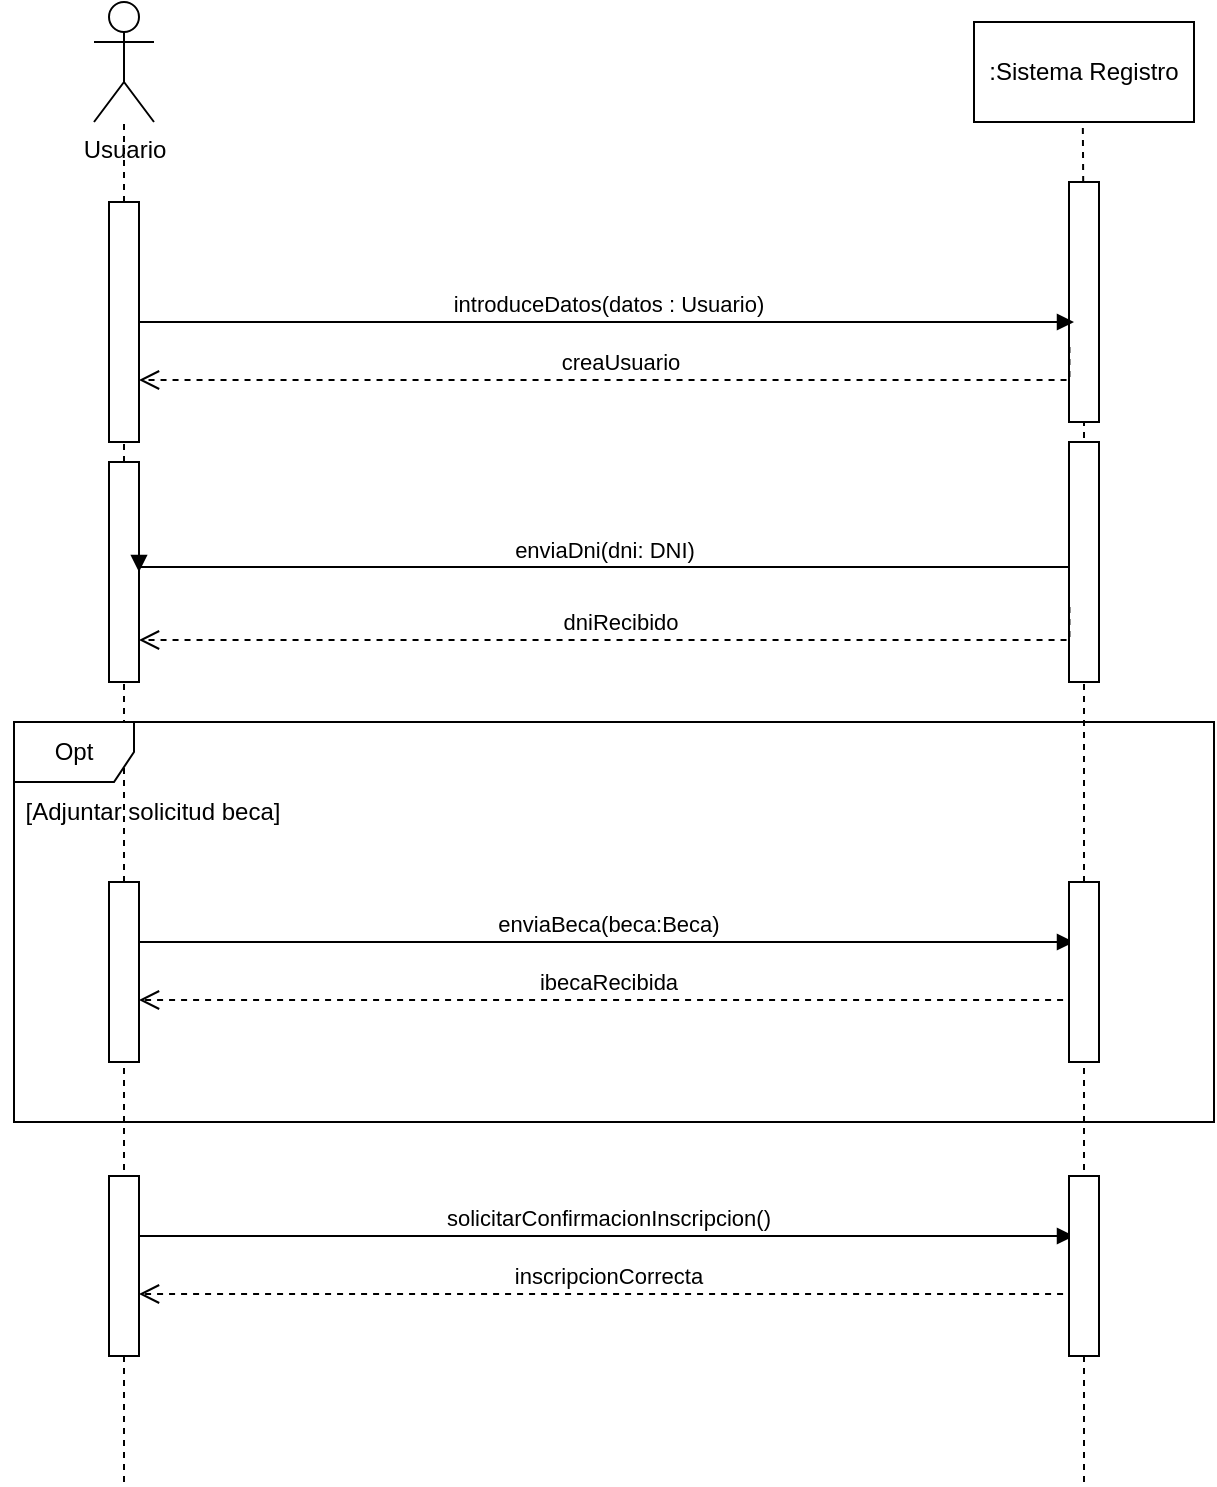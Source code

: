 <mxfile version="21.6.1" type="device">
  <diagram name="Página-1" id="Y6Cs0_rvZzEhtnySzhsM">
    <mxGraphModel dx="1996" dy="1164" grid="1" gridSize="10" guides="1" tooltips="1" connect="1" arrows="1" fold="1" page="1" pageScale="1" pageWidth="1169" pageHeight="827" math="0" shadow="0">
      <root>
        <mxCell id="0" />
        <mxCell id="1" parent="0" />
        <mxCell id="cuf8XG4ID9W9kI1MMQv6-1" value="Usuario" style="shape=umlActor;verticalLabelPosition=bottom;verticalAlign=top;html=1;outlineConnect=0;" vertex="1" parent="1">
          <mxGeometry x="160" y="240" width="30" height="60" as="geometry" />
        </mxCell>
        <mxCell id="cuf8XG4ID9W9kI1MMQv6-2" value="" style="endArrow=none;dashed=1;html=1;rounded=0;" edge="1" parent="1" source="cuf8XG4ID9W9kI1MMQv6-6" target="cuf8XG4ID9W9kI1MMQv6-1">
          <mxGeometry width="50" height="50" relative="1" as="geometry">
            <mxPoint x="175" y="700" as="sourcePoint" />
            <mxPoint x="170" y="330" as="targetPoint" />
          </mxGeometry>
        </mxCell>
        <mxCell id="cuf8XG4ID9W9kI1MMQv6-3" value=":Sistema Registro" style="html=1;whiteSpace=wrap;" vertex="1" parent="1">
          <mxGeometry x="600" y="250" width="110" height="50" as="geometry" />
        </mxCell>
        <mxCell id="cuf8XG4ID9W9kI1MMQv6-4" value="" style="endArrow=none;dashed=1;html=1;rounded=0;" edge="1" parent="1" source="cuf8XG4ID9W9kI1MMQv6-8">
          <mxGeometry width="50" height="50" relative="1" as="geometry">
            <mxPoint x="654.41" y="700" as="sourcePoint" />
            <mxPoint x="654.41" y="300" as="targetPoint" />
          </mxGeometry>
        </mxCell>
        <mxCell id="cuf8XG4ID9W9kI1MMQv6-5" value="" style="endArrow=none;dashed=1;html=1;rounded=0;" edge="1" parent="1" target="cuf8XG4ID9W9kI1MMQv6-6">
          <mxGeometry width="50" height="50" relative="1" as="geometry">
            <mxPoint x="175" y="980" as="sourcePoint" />
            <mxPoint x="175" y="300" as="targetPoint" />
          </mxGeometry>
        </mxCell>
        <mxCell id="cuf8XG4ID9W9kI1MMQv6-6" value="" style="rounded=0;whiteSpace=wrap;html=1;" vertex="1" parent="1">
          <mxGeometry x="167.5" y="340" width="15" height="120" as="geometry" />
        </mxCell>
        <mxCell id="cuf8XG4ID9W9kI1MMQv6-7" value="" style="endArrow=none;dashed=1;html=1;rounded=0;" edge="1" parent="1" target="cuf8XG4ID9W9kI1MMQv6-8">
          <mxGeometry width="50" height="50" relative="1" as="geometry">
            <mxPoint x="655" y="620" as="sourcePoint" />
            <mxPoint x="654.41" y="300" as="targetPoint" />
          </mxGeometry>
        </mxCell>
        <mxCell id="cuf8XG4ID9W9kI1MMQv6-8" value="" style="rounded=0;whiteSpace=wrap;html=1;" vertex="1" parent="1">
          <mxGeometry x="647.5" y="330" width="15" height="120" as="geometry" />
        </mxCell>
        <mxCell id="cuf8XG4ID9W9kI1MMQv6-9" value="introduceDatos(datos : Usuario)" style="html=1;verticalAlign=bottom;endArrow=block;edgeStyle=elbowEdgeStyle;elbow=vertical;curved=0;rounded=0;" edge="1" parent="1" source="cuf8XG4ID9W9kI1MMQv6-6">
          <mxGeometry width="80" relative="1" as="geometry">
            <mxPoint x="360" y="400" as="sourcePoint" />
            <mxPoint x="650" y="400" as="targetPoint" />
          </mxGeometry>
        </mxCell>
        <mxCell id="cuf8XG4ID9W9kI1MMQv6-10" value="creaUsuario" style="html=1;verticalAlign=bottom;endArrow=open;dashed=1;endSize=8;edgeStyle=elbowEdgeStyle;elbow=vertical;curved=0;rounded=0;exitX=0.014;exitY=0.687;exitDx=0;exitDy=0;exitPerimeter=0;" edge="1" parent="1" source="cuf8XG4ID9W9kI1MMQv6-8" target="cuf8XG4ID9W9kI1MMQv6-6">
          <mxGeometry relative="1" as="geometry">
            <mxPoint x="630" y="420" as="sourcePoint" />
            <mxPoint x="370" y="470.31" as="targetPoint" />
            <Array as="points">
              <mxPoint x="630" y="429" />
            </Array>
          </mxGeometry>
        </mxCell>
        <mxCell id="cuf8XG4ID9W9kI1MMQv6-11" value="" style="rounded=0;whiteSpace=wrap;html=1;" vertex="1" parent="1">
          <mxGeometry x="167.5" y="680" width="15" height="90" as="geometry" />
        </mxCell>
        <mxCell id="cuf8XG4ID9W9kI1MMQv6-13" value="enviaBeca(beca:Beca)" style="html=1;verticalAlign=bottom;endArrow=block;edgeStyle=elbowEdgeStyle;elbow=vertical;curved=0;rounded=0;" edge="1" parent="1" source="cuf8XG4ID9W9kI1MMQv6-11">
          <mxGeometry width="80" relative="1" as="geometry">
            <mxPoint x="360" y="710" as="sourcePoint" />
            <mxPoint x="650" y="710" as="targetPoint" />
          </mxGeometry>
        </mxCell>
        <mxCell id="cuf8XG4ID9W9kI1MMQv6-14" value="ibecaRecibida" style="html=1;verticalAlign=bottom;endArrow=open;dashed=1;endSize=8;edgeStyle=elbowEdgeStyle;elbow=vertical;curved=0;rounded=0;exitX=0.014;exitY=0.687;exitDx=0;exitDy=0;exitPerimeter=0;" edge="1" parent="1" source="cuf8XG4ID9W9kI1MMQv6-12" target="cuf8XG4ID9W9kI1MMQv6-11">
          <mxGeometry relative="1" as="geometry">
            <mxPoint x="630" y="730" as="sourcePoint" />
            <mxPoint x="370" y="780.31" as="targetPoint" />
            <Array as="points">
              <mxPoint x="630" y="739" />
            </Array>
          </mxGeometry>
        </mxCell>
        <mxCell id="cuf8XG4ID9W9kI1MMQv6-15" value="Opt" style="shape=umlFrame;whiteSpace=wrap;html=1;pointerEvents=0;" vertex="1" parent="1">
          <mxGeometry x="120" y="600" width="600" height="200" as="geometry" />
        </mxCell>
        <mxCell id="cuf8XG4ID9W9kI1MMQv6-16" value="[Adjuntar solicitud beca]" style="text;html=1;align=center;verticalAlign=middle;resizable=0;points=[];autosize=1;strokeColor=none;fillColor=none;" vertex="1" parent="1">
          <mxGeometry x="113.5" y="630" width="150" height="30" as="geometry" />
        </mxCell>
        <mxCell id="cuf8XG4ID9W9kI1MMQv6-23" value="" style="endArrow=none;dashed=1;html=1;rounded=0;" edge="1" parent="1">
          <mxGeometry width="50" height="50" relative="1" as="geometry">
            <mxPoint x="655" y="980" as="sourcePoint" />
            <mxPoint x="655" y="610" as="targetPoint" />
          </mxGeometry>
        </mxCell>
        <mxCell id="cuf8XG4ID9W9kI1MMQv6-12" value="" style="rounded=0;whiteSpace=wrap;html=1;" vertex="1" parent="1">
          <mxGeometry x="647.5" y="680" width="15" height="90" as="geometry" />
        </mxCell>
        <mxCell id="cuf8XG4ID9W9kI1MMQv6-24" value="" style="rounded=0;whiteSpace=wrap;html=1;" vertex="1" parent="1">
          <mxGeometry x="167.5" y="470" width="15" height="110" as="geometry" />
        </mxCell>
        <mxCell id="cuf8XG4ID9W9kI1MMQv6-25" value="" style="rounded=0;whiteSpace=wrap;html=1;" vertex="1" parent="1">
          <mxGeometry x="647.5" y="460" width="15" height="120" as="geometry" />
        </mxCell>
        <mxCell id="cuf8XG4ID9W9kI1MMQv6-26" value="enviaDni(dni: DNI)" style="html=1;verticalAlign=bottom;endArrow=block;edgeStyle=elbowEdgeStyle;elbow=vertical;curved=0;rounded=0;exitX=0;exitY=0.5;exitDx=0;exitDy=0;entryX=1;entryY=0.5;entryDx=0;entryDy=0;" edge="1" source="cuf8XG4ID9W9kI1MMQv6-25" parent="1" target="cuf8XG4ID9W9kI1MMQv6-24">
          <mxGeometry width="80" relative="1" as="geometry">
            <mxPoint x="360" y="530" as="sourcePoint" />
            <mxPoint x="280" y="500" as="targetPoint" />
          </mxGeometry>
        </mxCell>
        <mxCell id="cuf8XG4ID9W9kI1MMQv6-27" value="dniRecibido" style="html=1;verticalAlign=bottom;endArrow=open;dashed=1;endSize=8;edgeStyle=elbowEdgeStyle;elbow=vertical;curved=0;rounded=0;exitX=0.014;exitY=0.687;exitDx=0;exitDy=0;exitPerimeter=0;" edge="1" source="cuf8XG4ID9W9kI1MMQv6-25" target="cuf8XG4ID9W9kI1MMQv6-24" parent="1">
          <mxGeometry relative="1" as="geometry">
            <mxPoint x="630" y="550" as="sourcePoint" />
            <mxPoint x="370" y="600.31" as="targetPoint" />
            <Array as="points">
              <mxPoint x="630" y="559" />
            </Array>
          </mxGeometry>
        </mxCell>
        <mxCell id="cuf8XG4ID9W9kI1MMQv6-28" value="" style="rounded=0;whiteSpace=wrap;html=1;" vertex="1" parent="1">
          <mxGeometry x="167.5" y="827" width="15" height="90" as="geometry" />
        </mxCell>
        <mxCell id="cuf8XG4ID9W9kI1MMQv6-29" value="solicitarConfirmacionInscripcion()" style="html=1;verticalAlign=bottom;endArrow=block;edgeStyle=elbowEdgeStyle;elbow=vertical;curved=0;rounded=0;" edge="1" source="cuf8XG4ID9W9kI1MMQv6-28" parent="1">
          <mxGeometry width="80" relative="1" as="geometry">
            <mxPoint x="360" y="857" as="sourcePoint" />
            <mxPoint x="650" y="857" as="targetPoint" />
          </mxGeometry>
        </mxCell>
        <mxCell id="cuf8XG4ID9W9kI1MMQv6-30" value="inscripcionCorrecta" style="html=1;verticalAlign=bottom;endArrow=open;dashed=1;endSize=8;edgeStyle=elbowEdgeStyle;elbow=vertical;curved=0;rounded=0;exitX=0.014;exitY=0.687;exitDx=0;exitDy=0;exitPerimeter=0;" edge="1" source="cuf8XG4ID9W9kI1MMQv6-31" target="cuf8XG4ID9W9kI1MMQv6-28" parent="1">
          <mxGeometry relative="1" as="geometry">
            <mxPoint x="630" y="877" as="sourcePoint" />
            <mxPoint x="370" y="927.31" as="targetPoint" />
            <Array as="points">
              <mxPoint x="630" y="886" />
            </Array>
          </mxGeometry>
        </mxCell>
        <mxCell id="cuf8XG4ID9W9kI1MMQv6-31" value="" style="rounded=0;whiteSpace=wrap;html=1;" vertex="1" parent="1">
          <mxGeometry x="647.5" y="827" width="15" height="90" as="geometry" />
        </mxCell>
      </root>
    </mxGraphModel>
  </diagram>
</mxfile>
